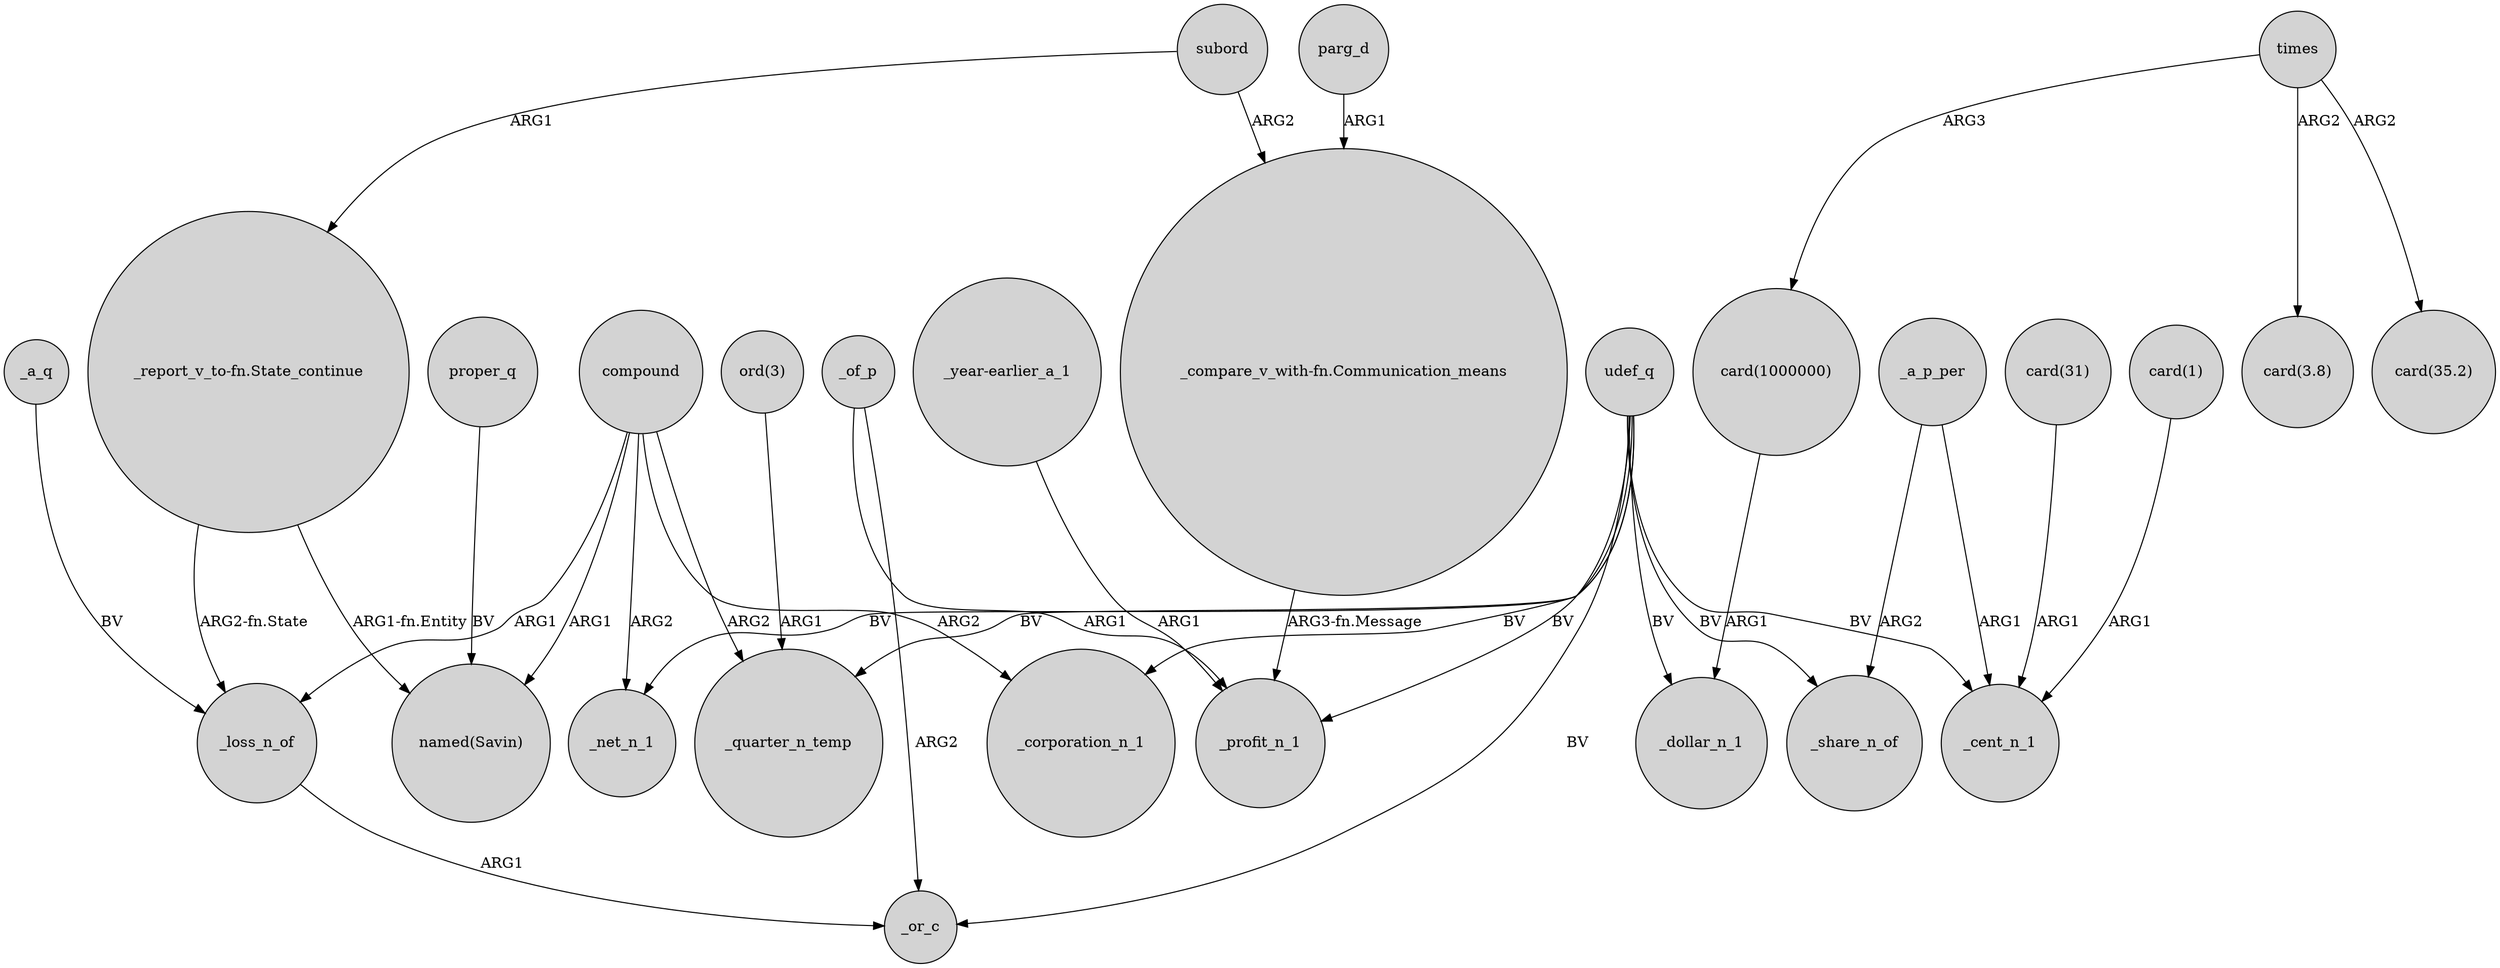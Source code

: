 digraph {
	node [shape=circle style=filled]
	_a_q -> _loss_n_of [label=BV]
	compound -> _net_n_1 [label=ARG2]
	"ord(3)" -> _quarter_n_temp [label=ARG1]
	_a_p_per -> _cent_n_1 [label=ARG1]
	"_compare_v_with-fn.Communication_means" -> _profit_n_1 [label="ARG3-fn.Message"]
	proper_q -> "named(Savin)" [label=BV]
	subord -> "_report_v_to-fn.State_continue" [label=ARG1]
	"card(1)" -> _cent_n_1 [label=ARG1]
	times -> "card(1000000)" [label=ARG3]
	udef_q -> _profit_n_1 [label=BV]
	compound -> "named(Savin)" [label=ARG1]
	times -> "card(3.8)" [label=ARG2]
	udef_q -> _cent_n_1 [label=BV]
	udef_q -> _or_c [label=BV]
	parg_d -> "_compare_v_with-fn.Communication_means" [label=ARG1]
	compound -> _loss_n_of [label=ARG1]
	compound -> _quarter_n_temp [label=ARG2]
	_a_p_per -> _share_n_of [label=ARG2]
	_of_p -> _profit_n_1 [label=ARG1]
	"_year-earlier_a_1" -> _profit_n_1 [label=ARG1]
	udef_q -> _share_n_of [label=BV]
	udef_q -> _net_n_1 [label=BV]
	subord -> "_compare_v_with-fn.Communication_means" [label=ARG2]
	udef_q -> _dollar_n_1 [label=BV]
	"_report_v_to-fn.State_continue" -> _loss_n_of [label="ARG2-fn.State"]
	"card(1000000)" -> _dollar_n_1 [label=ARG1]
	udef_q -> _quarter_n_temp [label=BV]
	times -> "card(35.2)" [label=ARG2]
	"_report_v_to-fn.State_continue" -> "named(Savin)" [label="ARG1-fn.Entity"]
	compound -> _corporation_n_1 [label=ARG2]
	_loss_n_of -> _or_c [label=ARG1]
	udef_q -> _corporation_n_1 [label=BV]
	_of_p -> _or_c [label=ARG2]
	"card(31)" -> _cent_n_1 [label=ARG1]
}
